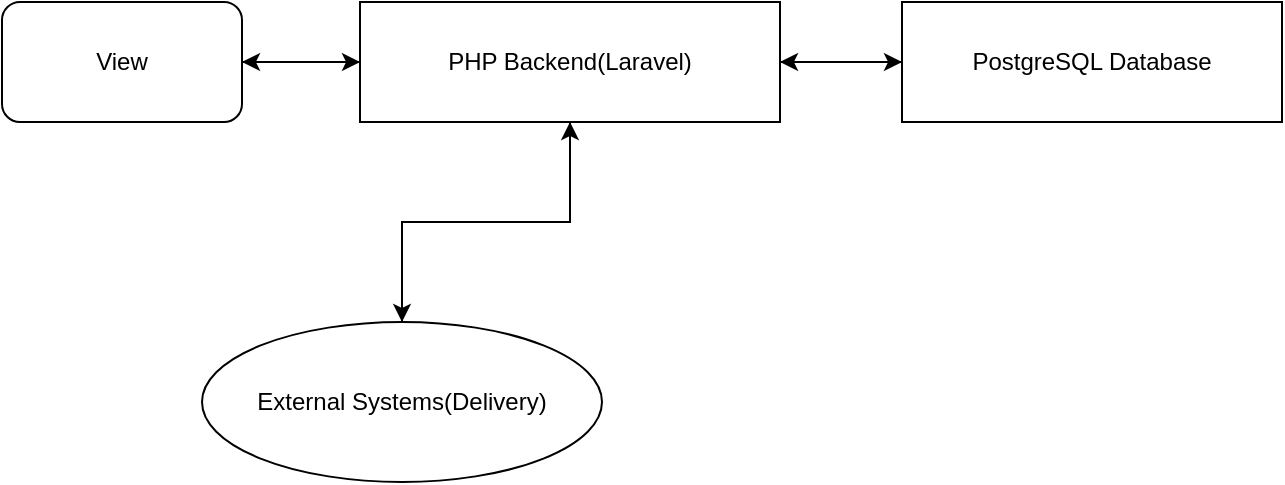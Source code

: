 <mxfile version="24.4.13" type="device">
  <diagram name="Страница — 1" id="frRqzZi7UMSIvqMg1Smd">
    <mxGraphModel dx="1050" dy="566" grid="1" gridSize="10" guides="1" tooltips="1" connect="1" arrows="1" fold="1" page="1" pageScale="1" pageWidth="827" pageHeight="1169" math="0" shadow="0">
      <root>
        <mxCell id="0" />
        <mxCell id="1" parent="0" />
        <mxCell id="DJkayXgIhmpmzfG0EXOJ-5" style="edgeStyle=orthogonalEdgeStyle;rounded=0;orthogonalLoop=1;jettySize=auto;html=1;entryX=1;entryY=0.5;entryDx=0;entryDy=0;" edge="1" parent="1" source="DJkayXgIhmpmzfG0EXOJ-2" target="DJkayXgIhmpmzfG0EXOJ-3">
          <mxGeometry relative="1" as="geometry" />
        </mxCell>
        <mxCell id="DJkayXgIhmpmzfG0EXOJ-8" style="edgeStyle=orthogonalEdgeStyle;rounded=0;orthogonalLoop=1;jettySize=auto;html=1;entryX=0;entryY=0.5;entryDx=0;entryDy=0;" edge="1" parent="1" source="DJkayXgIhmpmzfG0EXOJ-2" target="DJkayXgIhmpmzfG0EXOJ-6">
          <mxGeometry relative="1" as="geometry" />
        </mxCell>
        <mxCell id="DJkayXgIhmpmzfG0EXOJ-12" style="edgeStyle=orthogonalEdgeStyle;rounded=0;orthogonalLoop=1;jettySize=auto;html=1;entryX=0.5;entryY=0;entryDx=0;entryDy=0;" edge="1" parent="1" source="DJkayXgIhmpmzfG0EXOJ-2" target="DJkayXgIhmpmzfG0EXOJ-11">
          <mxGeometry relative="1" as="geometry" />
        </mxCell>
        <mxCell id="DJkayXgIhmpmzfG0EXOJ-2" value="PHP Backend(Laravel)" style="rounded=0;whiteSpace=wrap;html=1;" vertex="1" parent="1">
          <mxGeometry x="309" y="220" width="210" height="60" as="geometry" />
        </mxCell>
        <mxCell id="DJkayXgIhmpmzfG0EXOJ-4" style="edgeStyle=orthogonalEdgeStyle;rounded=0;orthogonalLoop=1;jettySize=auto;html=1;entryX=0;entryY=0.5;entryDx=0;entryDy=0;" edge="1" parent="1" source="DJkayXgIhmpmzfG0EXOJ-3" target="DJkayXgIhmpmzfG0EXOJ-2">
          <mxGeometry relative="1" as="geometry" />
        </mxCell>
        <mxCell id="DJkayXgIhmpmzfG0EXOJ-3" value="&lt;div&gt;View&lt;/div&gt;" style="rounded=1;whiteSpace=wrap;html=1;" vertex="1" parent="1">
          <mxGeometry x="130" y="220" width="120" height="60" as="geometry" />
        </mxCell>
        <mxCell id="DJkayXgIhmpmzfG0EXOJ-7" style="edgeStyle=orthogonalEdgeStyle;rounded=0;orthogonalLoop=1;jettySize=auto;html=1;entryX=1;entryY=0.5;entryDx=0;entryDy=0;" edge="1" parent="1" source="DJkayXgIhmpmzfG0EXOJ-6" target="DJkayXgIhmpmzfG0EXOJ-2">
          <mxGeometry relative="1" as="geometry" />
        </mxCell>
        <mxCell id="DJkayXgIhmpmzfG0EXOJ-6" value="PostgreSQL Database" style="rounded=0;whiteSpace=wrap;html=1;" vertex="1" parent="1">
          <mxGeometry x="580" y="220" width="190" height="60" as="geometry" />
        </mxCell>
        <mxCell id="DJkayXgIhmpmzfG0EXOJ-13" style="edgeStyle=orthogonalEdgeStyle;rounded=0;orthogonalLoop=1;jettySize=auto;html=1;entryX=0.5;entryY=1;entryDx=0;entryDy=0;" edge="1" parent="1" source="DJkayXgIhmpmzfG0EXOJ-11" target="DJkayXgIhmpmzfG0EXOJ-2">
          <mxGeometry relative="1" as="geometry" />
        </mxCell>
        <mxCell id="DJkayXgIhmpmzfG0EXOJ-11" value="External Systems(Delivery)" style="ellipse;whiteSpace=wrap;html=1;" vertex="1" parent="1">
          <mxGeometry x="230" y="380" width="200" height="80" as="geometry" />
        </mxCell>
      </root>
    </mxGraphModel>
  </diagram>
</mxfile>
